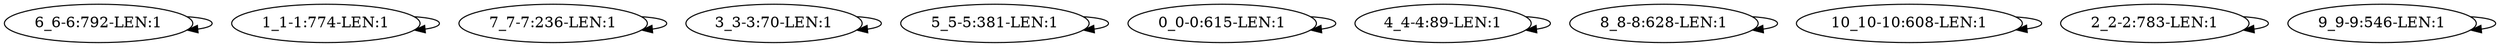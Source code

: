 digraph G {
    "6_6-6:792-LEN:1" -> "6_6-6:792-LEN:1";
    "1_1-1:774-LEN:1" -> "1_1-1:774-LEN:1";
    "7_7-7:236-LEN:1" -> "7_7-7:236-LEN:1";
    "3_3-3:70-LEN:1" -> "3_3-3:70-LEN:1";
    "5_5-5:381-LEN:1" -> "5_5-5:381-LEN:1";
    "0_0-0:615-LEN:1" -> "0_0-0:615-LEN:1";
    "4_4-4:89-LEN:1" -> "4_4-4:89-LEN:1";
    "8_8-8:628-LEN:1" -> "8_8-8:628-LEN:1";
    "10_10-10:608-LEN:1" -> "10_10-10:608-LEN:1";
    "2_2-2:783-LEN:1" -> "2_2-2:783-LEN:1";
    "9_9-9:546-LEN:1" -> "9_9-9:546-LEN:1";
}
